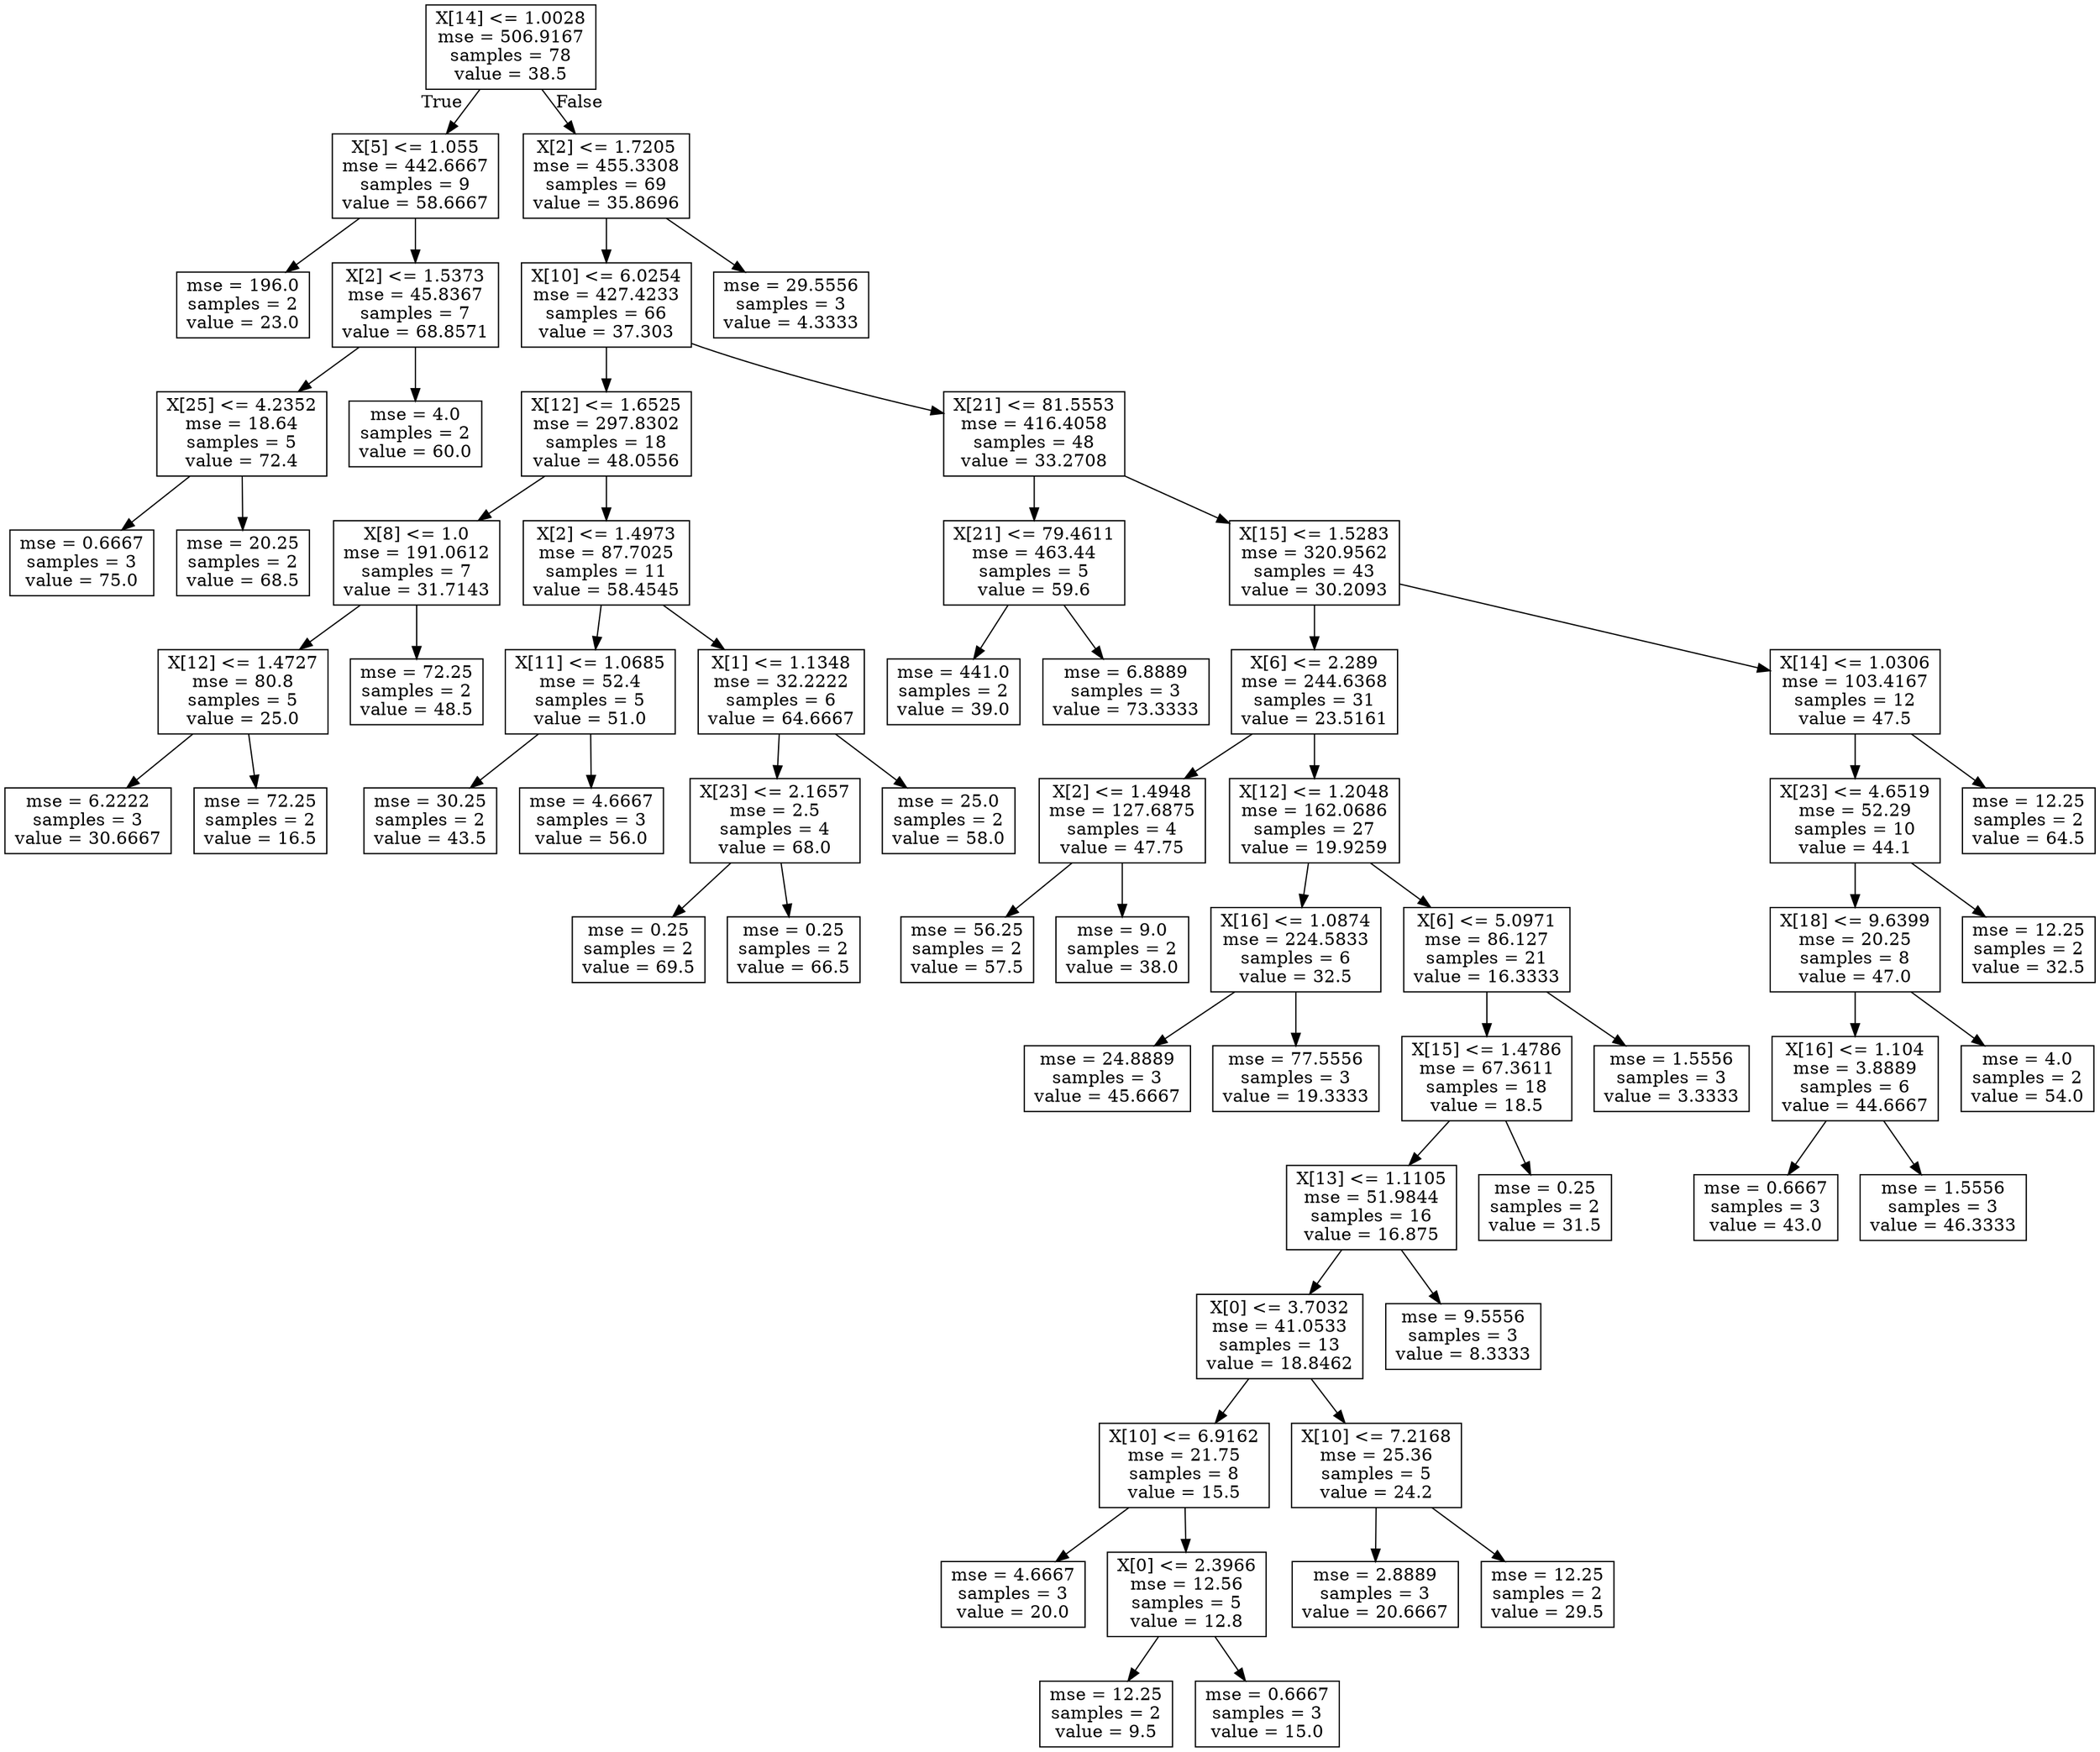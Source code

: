 digraph Tree {
node [shape=box] ;
0 [label="X[14] <= 1.0028\nmse = 506.9167\nsamples = 78\nvalue = 38.5"] ;
1 [label="X[5] <= 1.055\nmse = 442.6667\nsamples = 9\nvalue = 58.6667"] ;
0 -> 1 [labeldistance=2.5, labelangle=45, headlabel="True"] ;
2 [label="mse = 196.0\nsamples = 2\nvalue = 23.0"] ;
1 -> 2 ;
3 [label="X[2] <= 1.5373\nmse = 45.8367\nsamples = 7\nvalue = 68.8571"] ;
1 -> 3 ;
4 [label="X[25] <= 4.2352\nmse = 18.64\nsamples = 5\nvalue = 72.4"] ;
3 -> 4 ;
5 [label="mse = 0.6667\nsamples = 3\nvalue = 75.0"] ;
4 -> 5 ;
6 [label="mse = 20.25\nsamples = 2\nvalue = 68.5"] ;
4 -> 6 ;
7 [label="mse = 4.0\nsamples = 2\nvalue = 60.0"] ;
3 -> 7 ;
8 [label="X[2] <= 1.7205\nmse = 455.3308\nsamples = 69\nvalue = 35.8696"] ;
0 -> 8 [labeldistance=2.5, labelangle=-45, headlabel="False"] ;
9 [label="X[10] <= 6.0254\nmse = 427.4233\nsamples = 66\nvalue = 37.303"] ;
8 -> 9 ;
10 [label="X[12] <= 1.6525\nmse = 297.8302\nsamples = 18\nvalue = 48.0556"] ;
9 -> 10 ;
11 [label="X[8] <= 1.0\nmse = 191.0612\nsamples = 7\nvalue = 31.7143"] ;
10 -> 11 ;
12 [label="X[12] <= 1.4727\nmse = 80.8\nsamples = 5\nvalue = 25.0"] ;
11 -> 12 ;
13 [label="mse = 6.2222\nsamples = 3\nvalue = 30.6667"] ;
12 -> 13 ;
14 [label="mse = 72.25\nsamples = 2\nvalue = 16.5"] ;
12 -> 14 ;
15 [label="mse = 72.25\nsamples = 2\nvalue = 48.5"] ;
11 -> 15 ;
16 [label="X[2] <= 1.4973\nmse = 87.7025\nsamples = 11\nvalue = 58.4545"] ;
10 -> 16 ;
17 [label="X[11] <= 1.0685\nmse = 52.4\nsamples = 5\nvalue = 51.0"] ;
16 -> 17 ;
18 [label="mse = 30.25\nsamples = 2\nvalue = 43.5"] ;
17 -> 18 ;
19 [label="mse = 4.6667\nsamples = 3\nvalue = 56.0"] ;
17 -> 19 ;
20 [label="X[1] <= 1.1348\nmse = 32.2222\nsamples = 6\nvalue = 64.6667"] ;
16 -> 20 ;
21 [label="X[23] <= 2.1657\nmse = 2.5\nsamples = 4\nvalue = 68.0"] ;
20 -> 21 ;
22 [label="mse = 0.25\nsamples = 2\nvalue = 69.5"] ;
21 -> 22 ;
23 [label="mse = 0.25\nsamples = 2\nvalue = 66.5"] ;
21 -> 23 ;
24 [label="mse = 25.0\nsamples = 2\nvalue = 58.0"] ;
20 -> 24 ;
25 [label="X[21] <= 81.5553\nmse = 416.4058\nsamples = 48\nvalue = 33.2708"] ;
9 -> 25 ;
26 [label="X[21] <= 79.4611\nmse = 463.44\nsamples = 5\nvalue = 59.6"] ;
25 -> 26 ;
27 [label="mse = 441.0\nsamples = 2\nvalue = 39.0"] ;
26 -> 27 ;
28 [label="mse = 6.8889\nsamples = 3\nvalue = 73.3333"] ;
26 -> 28 ;
29 [label="X[15] <= 1.5283\nmse = 320.9562\nsamples = 43\nvalue = 30.2093"] ;
25 -> 29 ;
30 [label="X[6] <= 2.289\nmse = 244.6368\nsamples = 31\nvalue = 23.5161"] ;
29 -> 30 ;
31 [label="X[2] <= 1.4948\nmse = 127.6875\nsamples = 4\nvalue = 47.75"] ;
30 -> 31 ;
32 [label="mse = 56.25\nsamples = 2\nvalue = 57.5"] ;
31 -> 32 ;
33 [label="mse = 9.0\nsamples = 2\nvalue = 38.0"] ;
31 -> 33 ;
34 [label="X[12] <= 1.2048\nmse = 162.0686\nsamples = 27\nvalue = 19.9259"] ;
30 -> 34 ;
35 [label="X[16] <= 1.0874\nmse = 224.5833\nsamples = 6\nvalue = 32.5"] ;
34 -> 35 ;
36 [label="mse = 24.8889\nsamples = 3\nvalue = 45.6667"] ;
35 -> 36 ;
37 [label="mse = 77.5556\nsamples = 3\nvalue = 19.3333"] ;
35 -> 37 ;
38 [label="X[6] <= 5.0971\nmse = 86.127\nsamples = 21\nvalue = 16.3333"] ;
34 -> 38 ;
39 [label="X[15] <= 1.4786\nmse = 67.3611\nsamples = 18\nvalue = 18.5"] ;
38 -> 39 ;
40 [label="X[13] <= 1.1105\nmse = 51.9844\nsamples = 16\nvalue = 16.875"] ;
39 -> 40 ;
41 [label="X[0] <= 3.7032\nmse = 41.0533\nsamples = 13\nvalue = 18.8462"] ;
40 -> 41 ;
42 [label="X[10] <= 6.9162\nmse = 21.75\nsamples = 8\nvalue = 15.5"] ;
41 -> 42 ;
43 [label="mse = 4.6667\nsamples = 3\nvalue = 20.0"] ;
42 -> 43 ;
44 [label="X[0] <= 2.3966\nmse = 12.56\nsamples = 5\nvalue = 12.8"] ;
42 -> 44 ;
45 [label="mse = 12.25\nsamples = 2\nvalue = 9.5"] ;
44 -> 45 ;
46 [label="mse = 0.6667\nsamples = 3\nvalue = 15.0"] ;
44 -> 46 ;
47 [label="X[10] <= 7.2168\nmse = 25.36\nsamples = 5\nvalue = 24.2"] ;
41 -> 47 ;
48 [label="mse = 2.8889\nsamples = 3\nvalue = 20.6667"] ;
47 -> 48 ;
49 [label="mse = 12.25\nsamples = 2\nvalue = 29.5"] ;
47 -> 49 ;
50 [label="mse = 9.5556\nsamples = 3\nvalue = 8.3333"] ;
40 -> 50 ;
51 [label="mse = 0.25\nsamples = 2\nvalue = 31.5"] ;
39 -> 51 ;
52 [label="mse = 1.5556\nsamples = 3\nvalue = 3.3333"] ;
38 -> 52 ;
53 [label="X[14] <= 1.0306\nmse = 103.4167\nsamples = 12\nvalue = 47.5"] ;
29 -> 53 ;
54 [label="X[23] <= 4.6519\nmse = 52.29\nsamples = 10\nvalue = 44.1"] ;
53 -> 54 ;
55 [label="X[18] <= 9.6399\nmse = 20.25\nsamples = 8\nvalue = 47.0"] ;
54 -> 55 ;
56 [label="X[16] <= 1.104\nmse = 3.8889\nsamples = 6\nvalue = 44.6667"] ;
55 -> 56 ;
57 [label="mse = 0.6667\nsamples = 3\nvalue = 43.0"] ;
56 -> 57 ;
58 [label="mse = 1.5556\nsamples = 3\nvalue = 46.3333"] ;
56 -> 58 ;
59 [label="mse = 4.0\nsamples = 2\nvalue = 54.0"] ;
55 -> 59 ;
60 [label="mse = 12.25\nsamples = 2\nvalue = 32.5"] ;
54 -> 60 ;
61 [label="mse = 12.25\nsamples = 2\nvalue = 64.5"] ;
53 -> 61 ;
62 [label="mse = 29.5556\nsamples = 3\nvalue = 4.3333"] ;
8 -> 62 ;
}